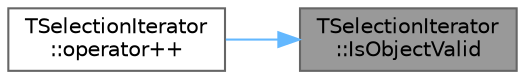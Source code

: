 digraph "TSelectionIterator::IsObjectValid"
{
 // INTERACTIVE_SVG=YES
 // LATEX_PDF_SIZE
  bgcolor="transparent";
  edge [fontname=Helvetica,fontsize=10,labelfontname=Helvetica,labelfontsize=10];
  node [fontname=Helvetica,fontsize=10,shape=box,height=0.2,width=0.4];
  rankdir="RL";
  Node1 [id="Node000001",label="TSelectionIterator\l::IsObjectValid",height=0.2,width=0.4,color="gray40", fillcolor="grey60", style="filled", fontcolor="black",tooltip=" "];
  Node1 -> Node2 [id="edge1_Node000001_Node000002",dir="back",color="steelblue1",style="solid",tooltip=" "];
  Node2 [id="Node000002",label="TSelectionIterator\l::operator++",height=0.2,width=0.4,color="grey40", fillcolor="white", style="filled",URL="$dd/d28/classTSelectionIterator.html#ad0981243dde9e6e5a5e8852cd97895ad",tooltip="Advances iterator to the next valid element in the container."];
}
